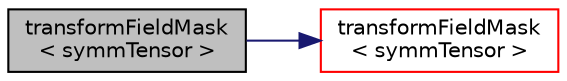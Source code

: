 digraph "transformFieldMask&lt; symmTensor &gt;"
{
  bgcolor="transparent";
  edge [fontname="Helvetica",fontsize="10",labelfontname="Helvetica",labelfontsize="10"];
  node [fontname="Helvetica",fontsize="10",shape=record];
  rankdir="LR";
  Node1 [label="transformFieldMask\l\< symmTensor \>",height=0.2,width=0.4,color="black", fillcolor="grey75", style="filled", fontcolor="black"];
  Node1 -> Node2 [color="midnightblue",fontsize="10",style="solid",fontname="Helvetica"];
  Node2 [label="transformFieldMask\l\< symmTensor \>",height=0.2,width=0.4,color="red",URL="$a10887.html#a7884742c6960329a351e831cbe152e04"];
}

